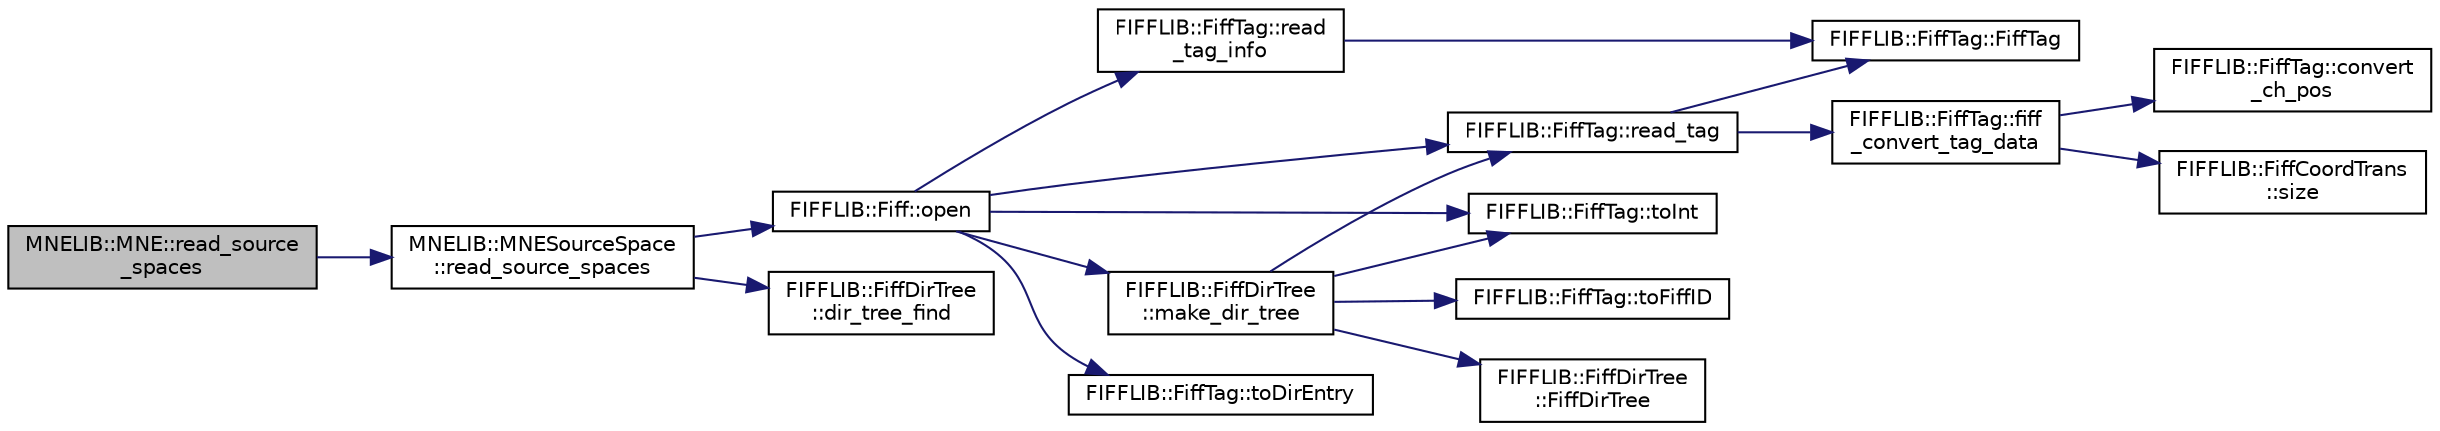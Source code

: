 digraph "MNELIB::MNE::read_source_spaces"
{
  edge [fontname="Helvetica",fontsize="10",labelfontname="Helvetica",labelfontsize="10"];
  node [fontname="Helvetica",fontsize="10",shape=record];
  rankdir="LR";
  Node1 [label="MNELIB::MNE::read_source\l_spaces",height=0.2,width=0.4,color="black", fillcolor="grey75", style="filled" fontcolor="black"];
  Node1 -> Node2 [color="midnightblue",fontsize="10",style="solid",fontname="Helvetica"];
  Node2 [label="MNELIB::MNESourceSpace\l::read_source_spaces",height=0.2,width=0.4,color="black", fillcolor="white", style="filled",URL="$class_m_n_e_l_i_b_1_1_m_n_e_source_space.html#a11223fff767c717f6a55e5d38b33251c"];
  Node2 -> Node3 [color="midnightblue",fontsize="10",style="solid",fontname="Helvetica"];
  Node3 [label="FIFFLIB::Fiff::open",height=0.2,width=0.4,color="black", fillcolor="white", style="filled",URL="$class_f_i_f_f_l_i_b_1_1_fiff.html#a948db983da423aa579ff9e1f3987a0d4"];
  Node3 -> Node4 [color="midnightblue",fontsize="10",style="solid",fontname="Helvetica"];
  Node4 [label="FIFFLIB::FiffTag::read\l_tag_info",height=0.2,width=0.4,color="black", fillcolor="white", style="filled",URL="$class_f_i_f_f_l_i_b_1_1_fiff_tag.html#a5aadee620ef276f4d965b7ed0049c7b7"];
  Node4 -> Node5 [color="midnightblue",fontsize="10",style="solid",fontname="Helvetica"];
  Node5 [label="FIFFLIB::FiffTag::FiffTag",height=0.2,width=0.4,color="black", fillcolor="white", style="filled",URL="$class_f_i_f_f_l_i_b_1_1_fiff_tag.html#ac69c9131fa8d307bac69034785079407"];
  Node3 -> Node6 [color="midnightblue",fontsize="10",style="solid",fontname="Helvetica"];
  Node6 [label="FIFFLIB::FiffTag::read_tag",height=0.2,width=0.4,color="black", fillcolor="white", style="filled",URL="$class_f_i_f_f_l_i_b_1_1_fiff_tag.html#ae8f4a9b90e5be861bc05b26431319386"];
  Node6 -> Node5 [color="midnightblue",fontsize="10",style="solid",fontname="Helvetica"];
  Node6 -> Node7 [color="midnightblue",fontsize="10",style="solid",fontname="Helvetica"];
  Node7 [label="FIFFLIB::FiffTag::fiff\l_convert_tag_data",height=0.2,width=0.4,color="black", fillcolor="white", style="filled",URL="$class_f_i_f_f_l_i_b_1_1_fiff_tag.html#a74afedb25fa2bcc8a6458e6c77d5b693"];
  Node7 -> Node8 [color="midnightblue",fontsize="10",style="solid",fontname="Helvetica"];
  Node8 [label="FIFFLIB::FiffTag::convert\l_ch_pos",height=0.2,width=0.4,color="black", fillcolor="white", style="filled",URL="$class_f_i_f_f_l_i_b_1_1_fiff_tag.html#aef0eabea76b7358119cbec42d2bddc83"];
  Node7 -> Node9 [color="midnightblue",fontsize="10",style="solid",fontname="Helvetica"];
  Node9 [label="FIFFLIB::FiffCoordTrans\l::size",height=0.2,width=0.4,color="black", fillcolor="white", style="filled",URL="$class_f_i_f_f_l_i_b_1_1_fiff_coord_trans.html#a7312b478ea86b28e283b7e02cd5e579d"];
  Node3 -> Node10 [color="midnightblue",fontsize="10",style="solid",fontname="Helvetica"];
  Node10 [label="FIFFLIB::FiffTag::toInt",height=0.2,width=0.4,color="black", fillcolor="white", style="filled",URL="$class_f_i_f_f_l_i_b_1_1_fiff_tag.html#a88f8094d1f3b876708bd3d5779a30a49"];
  Node3 -> Node11 [color="midnightblue",fontsize="10",style="solid",fontname="Helvetica"];
  Node11 [label="FIFFLIB::FiffTag::toDirEntry",height=0.2,width=0.4,color="black", fillcolor="white", style="filled",URL="$class_f_i_f_f_l_i_b_1_1_fiff_tag.html#a90aaec3b5b428b80fac66df151057d42"];
  Node3 -> Node12 [color="midnightblue",fontsize="10",style="solid",fontname="Helvetica"];
  Node12 [label="FIFFLIB::FiffDirTree\l::make_dir_tree",height=0.2,width=0.4,color="black", fillcolor="white", style="filled",URL="$class_f_i_f_f_l_i_b_1_1_fiff_dir_tree.html#a0401a359c1d7f0dbd07c486cb2378983"];
  Node12 -> Node13 [color="midnightblue",fontsize="10",style="solid",fontname="Helvetica"];
  Node13 [label="FIFFLIB::FiffDirTree\l::FiffDirTree",height=0.2,width=0.4,color="black", fillcolor="white", style="filled",URL="$class_f_i_f_f_l_i_b_1_1_fiff_dir_tree.html#a2a5fde08f450de997f5eae02b925c864"];
  Node12 -> Node6 [color="midnightblue",fontsize="10",style="solid",fontname="Helvetica"];
  Node12 -> Node10 [color="midnightblue",fontsize="10",style="solid",fontname="Helvetica"];
  Node12 -> Node14 [color="midnightblue",fontsize="10",style="solid",fontname="Helvetica"];
  Node14 [label="FIFFLIB::FiffTag::toFiffID",height=0.2,width=0.4,color="black", fillcolor="white", style="filled",URL="$class_f_i_f_f_l_i_b_1_1_fiff_tag.html#a6e27a435596e2d309863e5d57e7a8248"];
  Node2 -> Node15 [color="midnightblue",fontsize="10",style="solid",fontname="Helvetica"];
  Node15 [label="FIFFLIB::FiffDirTree\l::dir_tree_find",height=0.2,width=0.4,color="black", fillcolor="white", style="filled",URL="$class_f_i_f_f_l_i_b_1_1_fiff_dir_tree.html#add5047febab5ab74581c1601f41475d3"];
}
